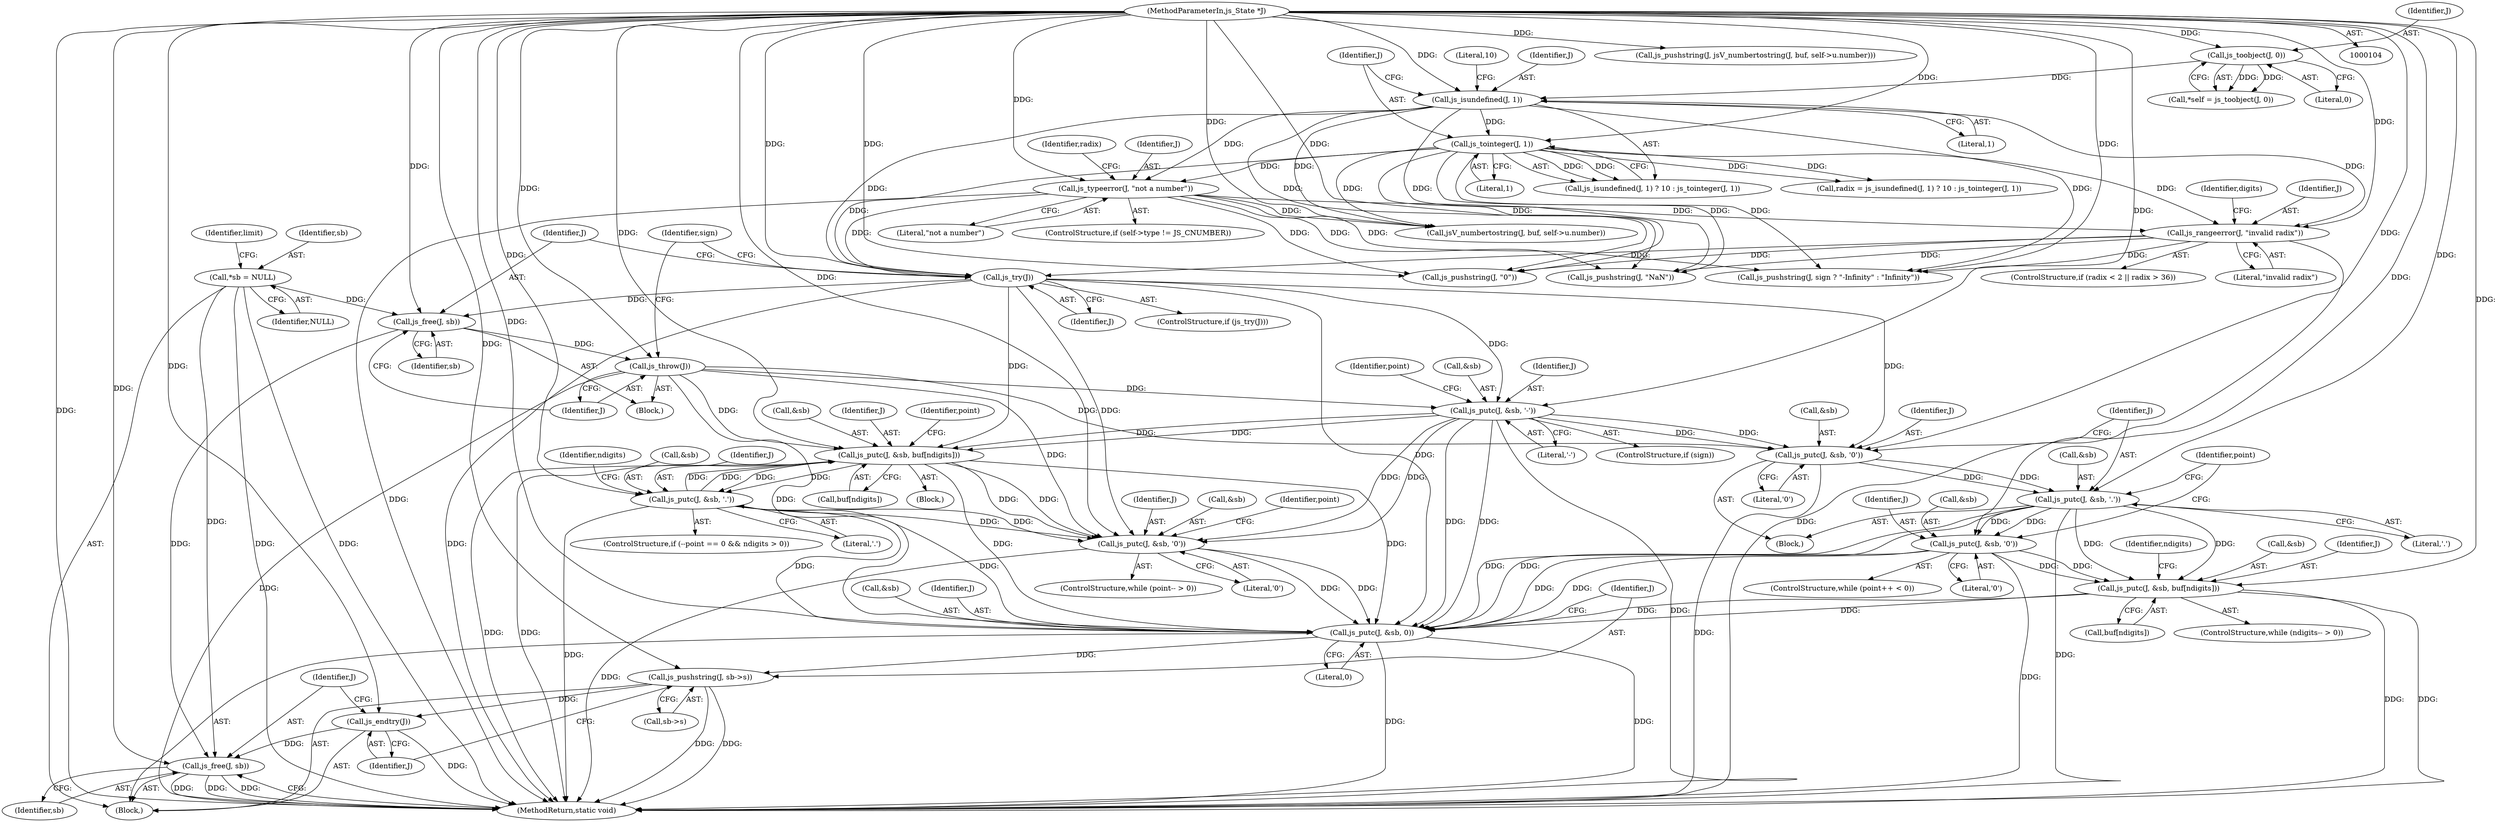 digraph "0_mujs_da632ca08f240590d2dec786722ed08486ce1be6@API" {
"1000314" [label="(Call,js_free(J, sb))"];
"1000311" [label="(Call,js_try(J))"];
"1000158" [label="(Call,js_rangeerror(J, \"invalid radix\"))"];
"1000118" [label="(Call,js_isundefined(J, 1))"];
"1000111" [label="(Call,js_toobject(J, 0))"];
"1000105" [label="(MethodParameterIn,js_State *J)"];
"1000122" [label="(Call,js_tointeger(J, 1))"];
"1000131" [label="(Call,js_typeerror(J, \"not a number\"))"];
"1000185" [label="(Call,*sb = NULL)"];
"1000317" [label="(Call,js_throw(J))"];
"1000321" [label="(Call,js_putc(J, &sb, '-'))"];
"1000331" [label="(Call,js_putc(J, &sb, '0'))"];
"1000336" [label="(Call,js_putc(J, &sb, '.'))"];
"1000346" [label="(Call,js_putc(J, &sb, '0'))"];
"1000356" [label="(Call,js_putc(J, &sb, buf[ndigits]))"];
"1000402" [label="(Call,js_putc(J, &sb, 0))"];
"1000407" [label="(Call,js_pushstring(J, sb->s))"];
"1000412" [label="(Call,js_endtry(J))"];
"1000414" [label="(Call,js_free(J, sb))"];
"1000371" [label="(Call,js_putc(J, &sb, buf[ndigits]))"];
"1000387" [label="(Call,js_putc(J, &sb, '.'))"];
"1000397" [label="(Call,js_putc(J, &sb, '0'))"];
"1000325" [label="(Literal,'-')"];
"1000221" [label="(Call,js_pushstring(J, sign ? \"-Infinity\" : \"Infinity\"))"];
"1000317" [label="(Call,js_throw(J))"];
"1000413" [label="(Identifier,J)"];
"1000133" [label="(Literal,\"not a number\")"];
"1000340" [label="(Literal,'.')"];
"1000368" [label="(Identifier,ndigits)"];
"1000322" [label="(Identifier,J)"];
"1000415" [label="(Identifier,J)"];
"1000124" [label="(Literal,1)"];
"1000341" [label="(ControlStructure,while (point++ < 0))"];
"1000320" [label="(Identifier,sign)"];
"1000185" [label="(Call,*sb = NULL)"];
"1000118" [label="(Call,js_isundefined(J, 1))"];
"1000150" [label="(ControlStructure,if (radix < 2 || radix > 36))"];
"1000404" [label="(Call,&sb)"];
"1000389" [label="(Call,&sb)"];
"1000139" [label="(Call,js_pushstring(J, jsV_numbertostring(J, buf, self->u.number)))"];
"1000402" [label="(Call,js_putc(J, &sb, 0))"];
"1000360" [label="(Call,buf[ndigits])"];
"1000321" [label="(Call,js_putc(J, &sb, '-'))"];
"1000388" [label="(Identifier,J)"];
"1000160" [label="(Literal,\"invalid radix\")"];
"1000346" [label="(Call,js_putc(J, &sb, '0'))"];
"1000123" [label="(Identifier,J)"];
"1000338" [label="(Call,&sb)"];
"1000315" [label="(Identifier,J)"];
"1000125" [label="(ControlStructure,if (self->type != JS_CNUMBER))"];
"1000161" [label="(Block,)"];
"1000111" [label="(Call,js_toobject(J, 0))"];
"1000191" [label="(Identifier,limit)"];
"1000318" [label="(Identifier,J)"];
"1000164" [label="(Identifier,digits)"];
"1000403" [label="(Identifier,J)"];
"1000112" [label="(Identifier,J)"];
"1000354" [label="(Identifier,ndigits)"];
"1000375" [label="(Call,buf[ndigits])"];
"1000205" [label="(Call,js_pushstring(J, \"0\"))"];
"1000158" [label="(Call,js_rangeerror(J, \"invalid radix\"))"];
"1000141" [label="(Call,jsV_numbertostring(J, buf, self->u.number))"];
"1000373" [label="(Call,&sb)"];
"1000351" [label="(ControlStructure,while (ndigits-- > 0))"];
"1000122" [label="(Call,js_tointeger(J, 1))"];
"1000330" [label="(Block,)"];
"1000109" [label="(Call,*self = js_toobject(J, 0))"];
"1000387" [label="(Call,js_putc(J, &sb, '.'))"];
"1000344" [label="(Identifier,point)"];
"1000347" [label="(Identifier,J)"];
"1000113" [label="(Literal,0)"];
"1000117" [label="(Call,js_isundefined(J, 1) ? 10 : js_tointeger(J, 1))"];
"1000312" [label="(Identifier,J)"];
"1000408" [label="(Identifier,J)"];
"1000332" [label="(Identifier,J)"];
"1000316" [label="(Identifier,sb)"];
"1000311" [label="(Call,js_try(J))"];
"1000314" [label="(Call,js_free(J, sb))"];
"1000120" [label="(Literal,1)"];
"1000391" [label="(Literal,'.')"];
"1000414" [label="(Call,js_free(J, sb))"];
"1000115" [label="(Call,radix = js_isundefined(J, 1) ? 10 : js_tointeger(J, 1))"];
"1000159" [label="(Identifier,J)"];
"1000336" [label="(Call,js_putc(J, &sb, '.'))"];
"1000328" [label="(Identifier,point)"];
"1000372" [label="(Identifier,J)"];
"1000337" [label="(Identifier,J)"];
"1000121" [label="(Literal,10)"];
"1000119" [label="(Identifier,J)"];
"1000397" [label="(Call,js_putc(J, &sb, '0'))"];
"1000370" [label="(Block,)"];
"1000398" [label="(Identifier,J)"];
"1000350" [label="(Literal,'0')"];
"1000406" [label="(Literal,0)"];
"1000323" [label="(Call,&sb)"];
"1000401" [label="(Literal,'0')"];
"1000392" [label="(ControlStructure,while (point-- > 0))"];
"1000186" [label="(Identifier,sb)"];
"1000136" [label="(Identifier,radix)"];
"1000333" [label="(Call,&sb)"];
"1000213" [label="(Call,js_pushstring(J, \"NaN\"))"];
"1000132" [label="(Identifier,J)"];
"1000358" [label="(Call,&sb)"];
"1000356" [label="(Call,js_putc(J, &sb, buf[ndigits]))"];
"1000357" [label="(Identifier,J)"];
"1000399" [label="(Call,&sb)"];
"1000417" [label="(MethodReturn,static void)"];
"1000409" [label="(Call,sb->s)"];
"1000187" [label="(Identifier,NULL)"];
"1000131" [label="(Call,js_typeerror(J, \"not a number\"))"];
"1000313" [label="(Block,)"];
"1000310" [label="(ControlStructure,if (js_try(J)))"];
"1000371" [label="(Call,js_putc(J, &sb, buf[ndigits]))"];
"1000416" [label="(Identifier,sb)"];
"1000382" [label="(Identifier,point)"];
"1000331" [label="(Call,js_putc(J, &sb, '0'))"];
"1000412" [label="(Call,js_endtry(J))"];
"1000395" [label="(Identifier,point)"];
"1000378" [label="(ControlStructure,if (--point == 0 && ndigits > 0))"];
"1000407" [label="(Call,js_pushstring(J, sb->s))"];
"1000319" [label="(ControlStructure,if (sign))"];
"1000105" [label="(MethodParameterIn,js_State *J)"];
"1000335" [label="(Literal,'0')"];
"1000348" [label="(Call,&sb)"];
"1000314" -> "1000313"  [label="AST: "];
"1000314" -> "1000316"  [label="CFG: "];
"1000315" -> "1000314"  [label="AST: "];
"1000316" -> "1000314"  [label="AST: "];
"1000318" -> "1000314"  [label="CFG: "];
"1000311" -> "1000314"  [label="DDG: "];
"1000105" -> "1000314"  [label="DDG: "];
"1000185" -> "1000314"  [label="DDG: "];
"1000314" -> "1000317"  [label="DDG: "];
"1000314" -> "1000414"  [label="DDG: "];
"1000311" -> "1000310"  [label="AST: "];
"1000311" -> "1000312"  [label="CFG: "];
"1000312" -> "1000311"  [label="AST: "];
"1000315" -> "1000311"  [label="CFG: "];
"1000320" -> "1000311"  [label="CFG: "];
"1000311" -> "1000417"  [label="DDG: "];
"1000158" -> "1000311"  [label="DDG: "];
"1000118" -> "1000311"  [label="DDG: "];
"1000122" -> "1000311"  [label="DDG: "];
"1000131" -> "1000311"  [label="DDG: "];
"1000105" -> "1000311"  [label="DDG: "];
"1000311" -> "1000321"  [label="DDG: "];
"1000311" -> "1000331"  [label="DDG: "];
"1000311" -> "1000371"  [label="DDG: "];
"1000311" -> "1000397"  [label="DDG: "];
"1000311" -> "1000402"  [label="DDG: "];
"1000158" -> "1000150"  [label="AST: "];
"1000158" -> "1000160"  [label="CFG: "];
"1000159" -> "1000158"  [label="AST: "];
"1000160" -> "1000158"  [label="AST: "];
"1000164" -> "1000158"  [label="CFG: "];
"1000158" -> "1000417"  [label="DDG: "];
"1000118" -> "1000158"  [label="DDG: "];
"1000122" -> "1000158"  [label="DDG: "];
"1000131" -> "1000158"  [label="DDG: "];
"1000105" -> "1000158"  [label="DDG: "];
"1000158" -> "1000205"  [label="DDG: "];
"1000158" -> "1000213"  [label="DDG: "];
"1000158" -> "1000221"  [label="DDG: "];
"1000118" -> "1000117"  [label="AST: "];
"1000118" -> "1000120"  [label="CFG: "];
"1000119" -> "1000118"  [label="AST: "];
"1000120" -> "1000118"  [label="AST: "];
"1000121" -> "1000118"  [label="CFG: "];
"1000123" -> "1000118"  [label="CFG: "];
"1000111" -> "1000118"  [label="DDG: "];
"1000105" -> "1000118"  [label="DDG: "];
"1000118" -> "1000122"  [label="DDG: "];
"1000118" -> "1000131"  [label="DDG: "];
"1000118" -> "1000141"  [label="DDG: "];
"1000118" -> "1000205"  [label="DDG: "];
"1000118" -> "1000213"  [label="DDG: "];
"1000118" -> "1000221"  [label="DDG: "];
"1000111" -> "1000109"  [label="AST: "];
"1000111" -> "1000113"  [label="CFG: "];
"1000112" -> "1000111"  [label="AST: "];
"1000113" -> "1000111"  [label="AST: "];
"1000109" -> "1000111"  [label="CFG: "];
"1000111" -> "1000109"  [label="DDG: "];
"1000111" -> "1000109"  [label="DDG: "];
"1000105" -> "1000111"  [label="DDG: "];
"1000105" -> "1000104"  [label="AST: "];
"1000105" -> "1000417"  [label="DDG: "];
"1000105" -> "1000122"  [label="DDG: "];
"1000105" -> "1000131"  [label="DDG: "];
"1000105" -> "1000139"  [label="DDG: "];
"1000105" -> "1000141"  [label="DDG: "];
"1000105" -> "1000205"  [label="DDG: "];
"1000105" -> "1000213"  [label="DDG: "];
"1000105" -> "1000221"  [label="DDG: "];
"1000105" -> "1000317"  [label="DDG: "];
"1000105" -> "1000321"  [label="DDG: "];
"1000105" -> "1000331"  [label="DDG: "];
"1000105" -> "1000336"  [label="DDG: "];
"1000105" -> "1000346"  [label="DDG: "];
"1000105" -> "1000356"  [label="DDG: "];
"1000105" -> "1000371"  [label="DDG: "];
"1000105" -> "1000387"  [label="DDG: "];
"1000105" -> "1000397"  [label="DDG: "];
"1000105" -> "1000402"  [label="DDG: "];
"1000105" -> "1000407"  [label="DDG: "];
"1000105" -> "1000412"  [label="DDG: "];
"1000105" -> "1000414"  [label="DDG: "];
"1000122" -> "1000117"  [label="AST: "];
"1000122" -> "1000124"  [label="CFG: "];
"1000123" -> "1000122"  [label="AST: "];
"1000124" -> "1000122"  [label="AST: "];
"1000117" -> "1000122"  [label="CFG: "];
"1000122" -> "1000115"  [label="DDG: "];
"1000122" -> "1000115"  [label="DDG: "];
"1000122" -> "1000117"  [label="DDG: "];
"1000122" -> "1000117"  [label="DDG: "];
"1000122" -> "1000131"  [label="DDG: "];
"1000122" -> "1000141"  [label="DDG: "];
"1000122" -> "1000205"  [label="DDG: "];
"1000122" -> "1000213"  [label="DDG: "];
"1000122" -> "1000221"  [label="DDG: "];
"1000131" -> "1000125"  [label="AST: "];
"1000131" -> "1000133"  [label="CFG: "];
"1000132" -> "1000131"  [label="AST: "];
"1000133" -> "1000131"  [label="AST: "];
"1000136" -> "1000131"  [label="CFG: "];
"1000131" -> "1000417"  [label="DDG: "];
"1000131" -> "1000141"  [label="DDG: "];
"1000131" -> "1000205"  [label="DDG: "];
"1000131" -> "1000213"  [label="DDG: "];
"1000131" -> "1000221"  [label="DDG: "];
"1000185" -> "1000161"  [label="AST: "];
"1000185" -> "1000187"  [label="CFG: "];
"1000186" -> "1000185"  [label="AST: "];
"1000187" -> "1000185"  [label="AST: "];
"1000191" -> "1000185"  [label="CFG: "];
"1000185" -> "1000417"  [label="DDG: "];
"1000185" -> "1000417"  [label="DDG: "];
"1000185" -> "1000414"  [label="DDG: "];
"1000317" -> "1000313"  [label="AST: "];
"1000317" -> "1000318"  [label="CFG: "];
"1000318" -> "1000317"  [label="AST: "];
"1000320" -> "1000317"  [label="CFG: "];
"1000317" -> "1000417"  [label="DDG: "];
"1000317" -> "1000321"  [label="DDG: "];
"1000317" -> "1000331"  [label="DDG: "];
"1000317" -> "1000371"  [label="DDG: "];
"1000317" -> "1000397"  [label="DDG: "];
"1000317" -> "1000402"  [label="DDG: "];
"1000321" -> "1000319"  [label="AST: "];
"1000321" -> "1000325"  [label="CFG: "];
"1000322" -> "1000321"  [label="AST: "];
"1000323" -> "1000321"  [label="AST: "];
"1000325" -> "1000321"  [label="AST: "];
"1000328" -> "1000321"  [label="CFG: "];
"1000321" -> "1000417"  [label="DDG: "];
"1000321" -> "1000331"  [label="DDG: "];
"1000321" -> "1000331"  [label="DDG: "];
"1000321" -> "1000371"  [label="DDG: "];
"1000321" -> "1000371"  [label="DDG: "];
"1000321" -> "1000397"  [label="DDG: "];
"1000321" -> "1000397"  [label="DDG: "];
"1000321" -> "1000402"  [label="DDG: "];
"1000321" -> "1000402"  [label="DDG: "];
"1000331" -> "1000330"  [label="AST: "];
"1000331" -> "1000335"  [label="CFG: "];
"1000332" -> "1000331"  [label="AST: "];
"1000333" -> "1000331"  [label="AST: "];
"1000335" -> "1000331"  [label="AST: "];
"1000337" -> "1000331"  [label="CFG: "];
"1000331" -> "1000417"  [label="DDG: "];
"1000331" -> "1000336"  [label="DDG: "];
"1000331" -> "1000336"  [label="DDG: "];
"1000336" -> "1000330"  [label="AST: "];
"1000336" -> "1000340"  [label="CFG: "];
"1000337" -> "1000336"  [label="AST: "];
"1000338" -> "1000336"  [label="AST: "];
"1000340" -> "1000336"  [label="AST: "];
"1000344" -> "1000336"  [label="CFG: "];
"1000336" -> "1000417"  [label="DDG: "];
"1000336" -> "1000346"  [label="DDG: "];
"1000336" -> "1000346"  [label="DDG: "];
"1000336" -> "1000356"  [label="DDG: "];
"1000336" -> "1000356"  [label="DDG: "];
"1000336" -> "1000402"  [label="DDG: "];
"1000336" -> "1000402"  [label="DDG: "];
"1000346" -> "1000341"  [label="AST: "];
"1000346" -> "1000350"  [label="CFG: "];
"1000347" -> "1000346"  [label="AST: "];
"1000348" -> "1000346"  [label="AST: "];
"1000350" -> "1000346"  [label="AST: "];
"1000344" -> "1000346"  [label="CFG: "];
"1000346" -> "1000417"  [label="DDG: "];
"1000346" -> "1000356"  [label="DDG: "];
"1000346" -> "1000356"  [label="DDG: "];
"1000346" -> "1000402"  [label="DDG: "];
"1000346" -> "1000402"  [label="DDG: "];
"1000356" -> "1000351"  [label="AST: "];
"1000356" -> "1000360"  [label="CFG: "];
"1000357" -> "1000356"  [label="AST: "];
"1000358" -> "1000356"  [label="AST: "];
"1000360" -> "1000356"  [label="AST: "];
"1000354" -> "1000356"  [label="CFG: "];
"1000356" -> "1000417"  [label="DDG: "];
"1000356" -> "1000417"  [label="DDG: "];
"1000356" -> "1000402"  [label="DDG: "];
"1000356" -> "1000402"  [label="DDG: "];
"1000402" -> "1000161"  [label="AST: "];
"1000402" -> "1000406"  [label="CFG: "];
"1000403" -> "1000402"  [label="AST: "];
"1000404" -> "1000402"  [label="AST: "];
"1000406" -> "1000402"  [label="AST: "];
"1000408" -> "1000402"  [label="CFG: "];
"1000402" -> "1000417"  [label="DDG: "];
"1000402" -> "1000417"  [label="DDG: "];
"1000397" -> "1000402"  [label="DDG: "];
"1000397" -> "1000402"  [label="DDG: "];
"1000387" -> "1000402"  [label="DDG: "];
"1000387" -> "1000402"  [label="DDG: "];
"1000371" -> "1000402"  [label="DDG: "];
"1000371" -> "1000402"  [label="DDG: "];
"1000402" -> "1000407"  [label="DDG: "];
"1000407" -> "1000161"  [label="AST: "];
"1000407" -> "1000409"  [label="CFG: "];
"1000408" -> "1000407"  [label="AST: "];
"1000409" -> "1000407"  [label="AST: "];
"1000413" -> "1000407"  [label="CFG: "];
"1000407" -> "1000417"  [label="DDG: "];
"1000407" -> "1000417"  [label="DDG: "];
"1000407" -> "1000412"  [label="DDG: "];
"1000412" -> "1000161"  [label="AST: "];
"1000412" -> "1000413"  [label="CFG: "];
"1000413" -> "1000412"  [label="AST: "];
"1000415" -> "1000412"  [label="CFG: "];
"1000412" -> "1000417"  [label="DDG: "];
"1000412" -> "1000414"  [label="DDG: "];
"1000414" -> "1000161"  [label="AST: "];
"1000414" -> "1000416"  [label="CFG: "];
"1000415" -> "1000414"  [label="AST: "];
"1000416" -> "1000414"  [label="AST: "];
"1000417" -> "1000414"  [label="CFG: "];
"1000414" -> "1000417"  [label="DDG: "];
"1000414" -> "1000417"  [label="DDG: "];
"1000414" -> "1000417"  [label="DDG: "];
"1000371" -> "1000370"  [label="AST: "];
"1000371" -> "1000375"  [label="CFG: "];
"1000372" -> "1000371"  [label="AST: "];
"1000373" -> "1000371"  [label="AST: "];
"1000375" -> "1000371"  [label="AST: "];
"1000382" -> "1000371"  [label="CFG: "];
"1000371" -> "1000417"  [label="DDG: "];
"1000371" -> "1000417"  [label="DDG: "];
"1000387" -> "1000371"  [label="DDG: "];
"1000387" -> "1000371"  [label="DDG: "];
"1000371" -> "1000387"  [label="DDG: "];
"1000371" -> "1000387"  [label="DDG: "];
"1000371" -> "1000397"  [label="DDG: "];
"1000371" -> "1000397"  [label="DDG: "];
"1000387" -> "1000378"  [label="AST: "];
"1000387" -> "1000391"  [label="CFG: "];
"1000388" -> "1000387"  [label="AST: "];
"1000389" -> "1000387"  [label="AST: "];
"1000391" -> "1000387"  [label="AST: "];
"1000368" -> "1000387"  [label="CFG: "];
"1000387" -> "1000417"  [label="DDG: "];
"1000387" -> "1000397"  [label="DDG: "];
"1000387" -> "1000397"  [label="DDG: "];
"1000397" -> "1000392"  [label="AST: "];
"1000397" -> "1000401"  [label="CFG: "];
"1000398" -> "1000397"  [label="AST: "];
"1000399" -> "1000397"  [label="AST: "];
"1000401" -> "1000397"  [label="AST: "];
"1000395" -> "1000397"  [label="CFG: "];
"1000397" -> "1000417"  [label="DDG: "];
}
